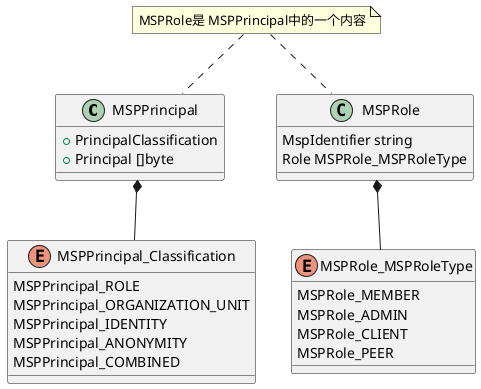 @startuml

class MSPPrincipal  {
	+ PrincipalClassification
	+ Principal []byte
}

enum MSPPrincipal_Classification {
	MSPPrincipal_ROLE
	MSPPrincipal_ORGANIZATION_UNIT
	MSPPrincipal_IDENTITY
	MSPPrincipal_ANONYMITY
	MSPPrincipal_COMBINED
}
MSPPrincipal *-- MSPPrincipal_Classification

class MSPRole {
	MspIdentifier string
	Role MSPRole_MSPRoleType
}

enum MSPRole_MSPRoleType {
	MSPRole_MEMBER
    MSPRole_ADMIN
    MSPRole_CLIENT
    MSPRole_PEER
}

MSPRole *-- MSPRole_MSPRoleType
note "MSPRole是 MSPPrincipal中的一个内容"  as c1
c1 .. MSPRole
c1 .. MSPPrincipal

@enduml